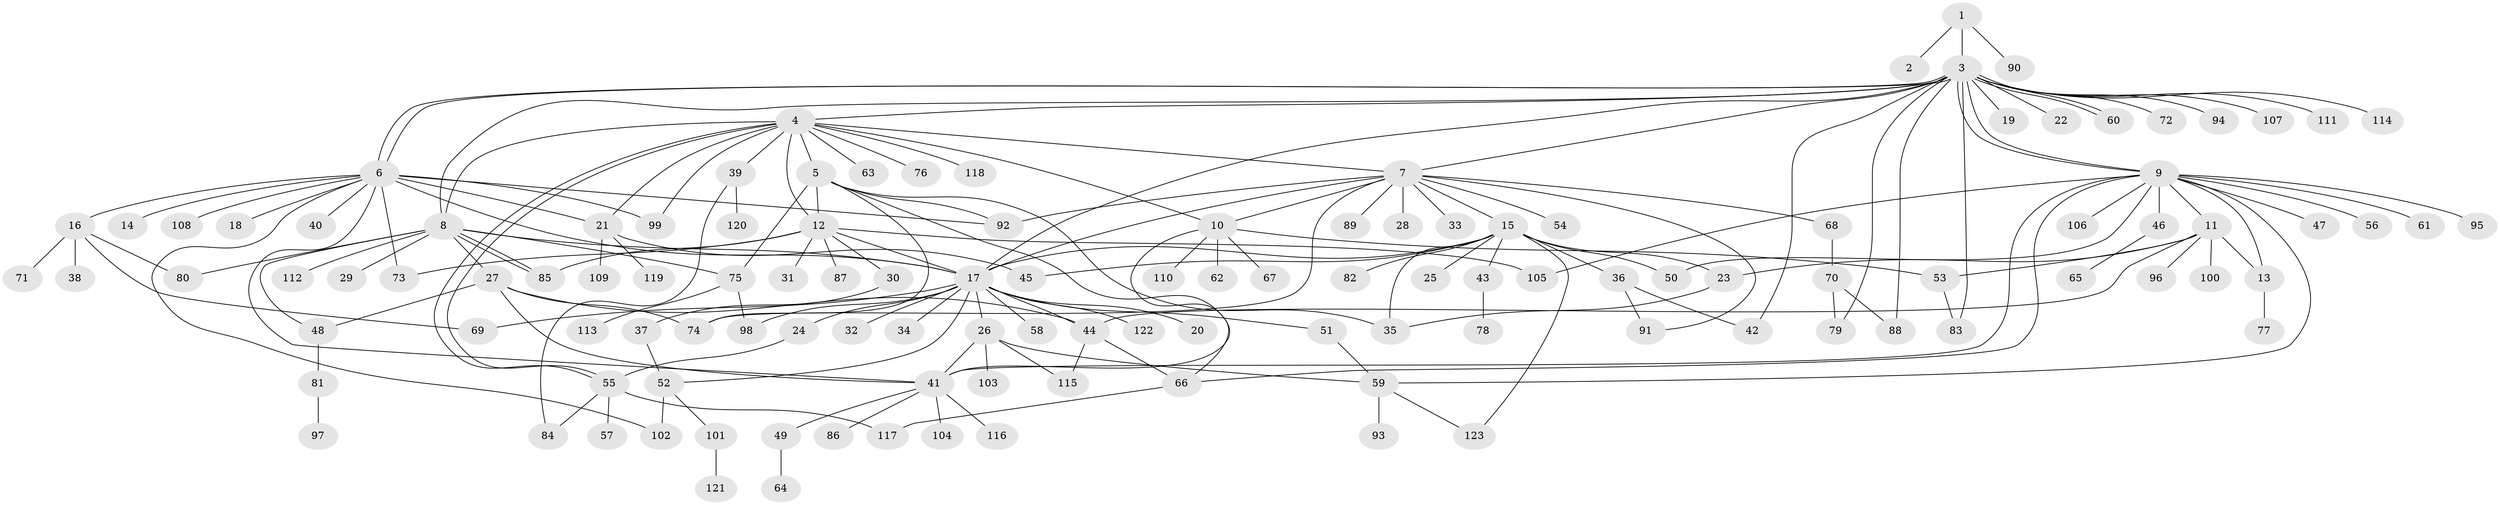 // Generated by graph-tools (version 1.1) at 2025/49/03/09/25 03:49:49]
// undirected, 123 vertices, 179 edges
graph export_dot {
graph [start="1"]
  node [color=gray90,style=filled];
  1;
  2;
  3;
  4;
  5;
  6;
  7;
  8;
  9;
  10;
  11;
  12;
  13;
  14;
  15;
  16;
  17;
  18;
  19;
  20;
  21;
  22;
  23;
  24;
  25;
  26;
  27;
  28;
  29;
  30;
  31;
  32;
  33;
  34;
  35;
  36;
  37;
  38;
  39;
  40;
  41;
  42;
  43;
  44;
  45;
  46;
  47;
  48;
  49;
  50;
  51;
  52;
  53;
  54;
  55;
  56;
  57;
  58;
  59;
  60;
  61;
  62;
  63;
  64;
  65;
  66;
  67;
  68;
  69;
  70;
  71;
  72;
  73;
  74;
  75;
  76;
  77;
  78;
  79;
  80;
  81;
  82;
  83;
  84;
  85;
  86;
  87;
  88;
  89;
  90;
  91;
  92;
  93;
  94;
  95;
  96;
  97;
  98;
  99;
  100;
  101;
  102;
  103;
  104;
  105;
  106;
  107;
  108;
  109;
  110;
  111;
  112;
  113;
  114;
  115;
  116;
  117;
  118;
  119;
  120;
  121;
  122;
  123;
  1 -- 2;
  1 -- 3;
  1 -- 90;
  3 -- 4;
  3 -- 6;
  3 -- 6;
  3 -- 7;
  3 -- 8;
  3 -- 9;
  3 -- 9;
  3 -- 17;
  3 -- 19;
  3 -- 22;
  3 -- 42;
  3 -- 60;
  3 -- 60;
  3 -- 72;
  3 -- 79;
  3 -- 83;
  3 -- 88;
  3 -- 94;
  3 -- 107;
  3 -- 111;
  3 -- 114;
  4 -- 5;
  4 -- 7;
  4 -- 8;
  4 -- 10;
  4 -- 12;
  4 -- 21;
  4 -- 39;
  4 -- 55;
  4 -- 55;
  4 -- 63;
  4 -- 76;
  4 -- 99;
  4 -- 118;
  5 -- 12;
  5 -- 35;
  5 -- 66;
  5 -- 74;
  5 -- 75;
  5 -- 92;
  6 -- 14;
  6 -- 16;
  6 -- 17;
  6 -- 18;
  6 -- 21;
  6 -- 40;
  6 -- 41;
  6 -- 73;
  6 -- 92;
  6 -- 99;
  6 -- 102;
  6 -- 108;
  7 -- 10;
  7 -- 15;
  7 -- 17;
  7 -- 28;
  7 -- 33;
  7 -- 54;
  7 -- 68;
  7 -- 74;
  7 -- 89;
  7 -- 91;
  7 -- 92;
  8 -- 17;
  8 -- 27;
  8 -- 29;
  8 -- 48;
  8 -- 75;
  8 -- 80;
  8 -- 85;
  8 -- 85;
  8 -- 112;
  9 -- 11;
  9 -- 13;
  9 -- 41;
  9 -- 46;
  9 -- 47;
  9 -- 50;
  9 -- 56;
  9 -- 59;
  9 -- 61;
  9 -- 66;
  9 -- 95;
  9 -- 105;
  9 -- 106;
  10 -- 41;
  10 -- 53;
  10 -- 62;
  10 -- 67;
  10 -- 110;
  11 -- 13;
  11 -- 23;
  11 -- 44;
  11 -- 53;
  11 -- 96;
  11 -- 100;
  12 -- 17;
  12 -- 30;
  12 -- 31;
  12 -- 73;
  12 -- 85;
  12 -- 87;
  12 -- 105;
  13 -- 77;
  15 -- 17;
  15 -- 23;
  15 -- 25;
  15 -- 35;
  15 -- 36;
  15 -- 43;
  15 -- 45;
  15 -- 50;
  15 -- 82;
  15 -- 123;
  16 -- 38;
  16 -- 69;
  16 -- 71;
  16 -- 80;
  17 -- 20;
  17 -- 24;
  17 -- 26;
  17 -- 32;
  17 -- 34;
  17 -- 44;
  17 -- 51;
  17 -- 52;
  17 -- 58;
  17 -- 69;
  17 -- 98;
  17 -- 122;
  21 -- 45;
  21 -- 109;
  21 -- 119;
  23 -- 35;
  24 -- 55;
  26 -- 41;
  26 -- 59;
  26 -- 103;
  26 -- 115;
  27 -- 41;
  27 -- 44;
  27 -- 48;
  27 -- 74;
  30 -- 37;
  36 -- 42;
  36 -- 91;
  37 -- 52;
  39 -- 84;
  39 -- 120;
  41 -- 49;
  41 -- 86;
  41 -- 104;
  41 -- 116;
  43 -- 78;
  44 -- 66;
  44 -- 115;
  46 -- 65;
  48 -- 81;
  49 -- 64;
  51 -- 59;
  52 -- 101;
  52 -- 102;
  53 -- 83;
  55 -- 57;
  55 -- 84;
  55 -- 117;
  59 -- 93;
  59 -- 123;
  66 -- 117;
  68 -- 70;
  70 -- 79;
  70 -- 88;
  75 -- 98;
  75 -- 113;
  81 -- 97;
  101 -- 121;
}
